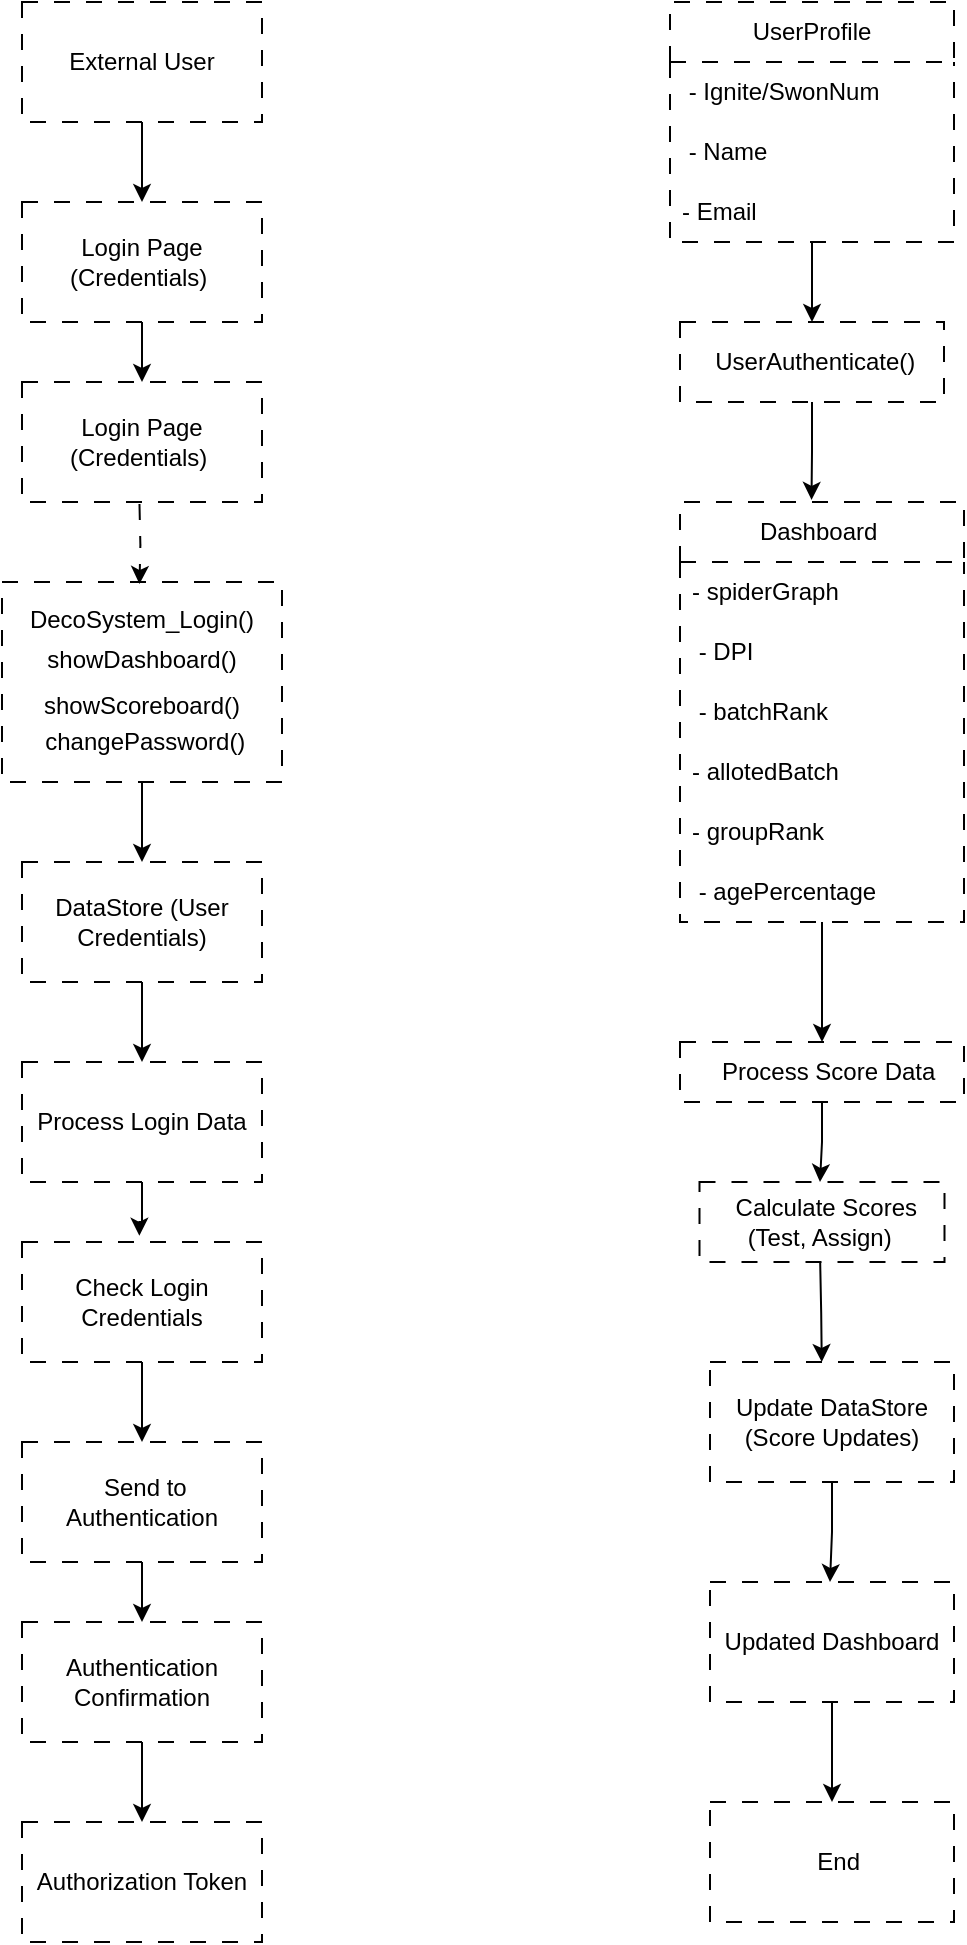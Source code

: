 <mxfile version="22.1.21" type="github">
  <diagram name="Page-1" id="AjSTAS1I5EC3uXCj3nYZ">
    <mxGraphModel dx="2200" dy="1216" grid="1" gridSize="10" guides="1" tooltips="1" connect="1" arrows="1" fold="1" page="1" pageScale="1" pageWidth="850" pageHeight="1100" math="0" shadow="0">
      <root>
        <mxCell id="0" />
        <mxCell id="1" parent="0" />
        <mxCell id="Ddk61Lo-YDBHrQUrNhqN-44" style="edgeStyle=orthogonalEdgeStyle;rounded=0;orthogonalLoop=1;jettySize=auto;html=1;entryX=0.5;entryY=0;entryDx=0;entryDy=0;" edge="1" parent="1" source="Ddk61Lo-YDBHrQUrNhqN-1" target="Ddk61Lo-YDBHrQUrNhqN-3">
          <mxGeometry relative="1" as="geometry" />
        </mxCell>
        <mxCell id="Ddk61Lo-YDBHrQUrNhqN-1" value="External User" style="rounded=0;whiteSpace=wrap;html=1;dashed=1;dashPattern=8 8;" vertex="1" parent="1">
          <mxGeometry x="198" y="40" width="120" height="60" as="geometry" />
        </mxCell>
        <mxCell id="Ddk61Lo-YDBHrQUrNhqN-57" style="edgeStyle=orthogonalEdgeStyle;rounded=0;orthogonalLoop=1;jettySize=auto;html=1;entryX=0.5;entryY=0;entryDx=0;entryDy=0;" edge="1" parent="1" source="Ddk61Lo-YDBHrQUrNhqN-3" target="Ddk61Lo-YDBHrQUrNhqN-4">
          <mxGeometry relative="1" as="geometry" />
        </mxCell>
        <mxCell id="Ddk61Lo-YDBHrQUrNhqN-3" value="Login Page (Credentials)&amp;nbsp; " style="rounded=0;whiteSpace=wrap;html=1;dashed=1;dashPattern=8 8;" vertex="1" parent="1">
          <mxGeometry x="198" y="140" width="120" height="60" as="geometry" />
        </mxCell>
        <mxCell id="Ddk61Lo-YDBHrQUrNhqN-4" value="Login Page (Credentials)&amp;nbsp; " style="rounded=0;whiteSpace=wrap;html=1;dashed=1;dashPattern=8 8;" vertex="1" parent="1">
          <mxGeometry x="198" y="230" width="120" height="60" as="geometry" />
        </mxCell>
        <mxCell id="Ddk61Lo-YDBHrQUrNhqN-50" style="edgeStyle=orthogonalEdgeStyle;rounded=0;orthogonalLoop=1;jettySize=auto;html=1;entryX=0.5;entryY=0;entryDx=0;entryDy=0;" edge="1" parent="1" source="Ddk61Lo-YDBHrQUrNhqN-6" target="Ddk61Lo-YDBHrQUrNhqN-7">
          <mxGeometry relative="1" as="geometry" />
        </mxCell>
        <mxCell id="Ddk61Lo-YDBHrQUrNhqN-6" value="&lt;div&gt;DecoSystem_Login()&lt;/div&gt;&lt;div style=&quot;line-height: 210%;&quot;&gt;showDashboard()&lt;br&gt;&lt;/div&gt;&lt;div style=&quot;line-height: 180%;&quot;&gt;showScoreboard()&lt;/div&gt;&lt;div style=&quot;line-height: 130%;&quot;&gt;&amp;nbsp;changePassword()&lt;br&gt;&lt;/div&gt;" style="rounded=0;whiteSpace=wrap;html=1;dashed=1;dashPattern=8 8;" vertex="1" parent="1">
          <mxGeometry x="188" y="330" width="140" height="100" as="geometry" />
        </mxCell>
        <mxCell id="Ddk61Lo-YDBHrQUrNhqN-51" style="edgeStyle=orthogonalEdgeStyle;rounded=0;orthogonalLoop=1;jettySize=auto;html=1;entryX=0.5;entryY=0;entryDx=0;entryDy=0;" edge="1" parent="1" source="Ddk61Lo-YDBHrQUrNhqN-7" target="Ddk61Lo-YDBHrQUrNhqN-8">
          <mxGeometry relative="1" as="geometry" />
        </mxCell>
        <mxCell id="Ddk61Lo-YDBHrQUrNhqN-7" value="DataStore (User Credentials)" style="rounded=0;whiteSpace=wrap;html=1;dashed=1;dashPattern=8 8;" vertex="1" parent="1">
          <mxGeometry x="198" y="470" width="120" height="60" as="geometry" />
        </mxCell>
        <mxCell id="Ddk61Lo-YDBHrQUrNhqN-8" value="Process Login Data" style="rounded=0;whiteSpace=wrap;html=1;dashed=1;dashPattern=8 8;" vertex="1" parent="1">
          <mxGeometry x="198" y="570" width="120" height="60" as="geometry" />
        </mxCell>
        <mxCell id="Ddk61Lo-YDBHrQUrNhqN-52" style="edgeStyle=orthogonalEdgeStyle;rounded=0;orthogonalLoop=1;jettySize=auto;html=1;entryX=0.5;entryY=0;entryDx=0;entryDy=0;" edge="1" parent="1" source="Ddk61Lo-YDBHrQUrNhqN-9" target="Ddk61Lo-YDBHrQUrNhqN-10">
          <mxGeometry relative="1" as="geometry" />
        </mxCell>
        <mxCell id="Ddk61Lo-YDBHrQUrNhqN-9" value="Check Login Credentials " style="rounded=0;whiteSpace=wrap;html=1;dashed=1;dashPattern=8 8;" vertex="1" parent="1">
          <mxGeometry x="198" y="660" width="120" height="60" as="geometry" />
        </mxCell>
        <mxCell id="Ddk61Lo-YDBHrQUrNhqN-53" style="edgeStyle=orthogonalEdgeStyle;rounded=0;orthogonalLoop=1;jettySize=auto;html=1;entryX=0.5;entryY=0;entryDx=0;entryDy=0;" edge="1" parent="1" source="Ddk61Lo-YDBHrQUrNhqN-10" target="Ddk61Lo-YDBHrQUrNhqN-11">
          <mxGeometry relative="1" as="geometry" />
        </mxCell>
        <mxCell id="Ddk61Lo-YDBHrQUrNhqN-10" value="&amp;nbsp;Send to Authentication " style="rounded=0;whiteSpace=wrap;html=1;dashed=1;dashPattern=8 8;" vertex="1" parent="1">
          <mxGeometry x="198" y="760" width="120" height="60" as="geometry" />
        </mxCell>
        <mxCell id="Ddk61Lo-YDBHrQUrNhqN-54" style="edgeStyle=orthogonalEdgeStyle;rounded=0;orthogonalLoop=1;jettySize=auto;html=1;entryX=0.5;entryY=0;entryDx=0;entryDy=0;" edge="1" parent="1" source="Ddk61Lo-YDBHrQUrNhqN-11" target="Ddk61Lo-YDBHrQUrNhqN-12">
          <mxGeometry relative="1" as="geometry" />
        </mxCell>
        <mxCell id="Ddk61Lo-YDBHrQUrNhqN-11" value="Authentication Confirmation  " style="rounded=0;whiteSpace=wrap;html=1;dashed=1;dashPattern=8 8;" vertex="1" parent="1">
          <mxGeometry x="198" y="850" width="120" height="60" as="geometry" />
        </mxCell>
        <mxCell id="Ddk61Lo-YDBHrQUrNhqN-12" value="Authorization Token" style="rounded=0;whiteSpace=wrap;html=1;dashed=1;dashPattern=8 8;" vertex="1" parent="1">
          <mxGeometry x="198" y="950" width="120" height="60" as="geometry" />
        </mxCell>
        <mxCell id="Ddk61Lo-YDBHrQUrNhqN-59" style="edgeStyle=orthogonalEdgeStyle;rounded=0;orthogonalLoop=1;jettySize=auto;html=1;entryX=0.5;entryY=0;entryDx=0;entryDy=0;" edge="1" parent="1" source="Ddk61Lo-YDBHrQUrNhqN-13" target="Ddk61Lo-YDBHrQUrNhqN-17">
          <mxGeometry relative="1" as="geometry" />
        </mxCell>
        <mxCell id="Ddk61Lo-YDBHrQUrNhqN-13" value="UserProfile " style="swimlane;fontStyle=0;childLayout=stackLayout;horizontal=1;startSize=30;horizontalStack=0;resizeParent=1;resizeParentMax=0;resizeLast=0;collapsible=1;marginBottom=0;whiteSpace=wrap;html=1;dashed=1;dashPattern=8 8;" vertex="1" parent="1">
          <mxGeometry x="522" y="40" width="142" height="120" as="geometry" />
        </mxCell>
        <mxCell id="Ddk61Lo-YDBHrQUrNhqN-14" value="&amp;nbsp;- Ignite/SwonNum " style="text;strokeColor=none;fillColor=none;align=left;verticalAlign=middle;spacingLeft=4;spacingRight=4;overflow=hidden;points=[[0,0.5],[1,0.5]];portConstraint=eastwest;rotatable=0;whiteSpace=wrap;html=1;" vertex="1" parent="Ddk61Lo-YDBHrQUrNhqN-13">
          <mxGeometry y="30" width="142" height="30" as="geometry" />
        </mxCell>
        <mxCell id="Ddk61Lo-YDBHrQUrNhqN-15" value="&amp;nbsp;- Name&amp;nbsp; " style="text;strokeColor=none;fillColor=none;align=left;verticalAlign=middle;spacingLeft=4;spacingRight=4;overflow=hidden;points=[[0,0.5],[1,0.5]];portConstraint=eastwest;rotatable=0;whiteSpace=wrap;html=1;" vertex="1" parent="Ddk61Lo-YDBHrQUrNhqN-13">
          <mxGeometry y="60" width="142" height="30" as="geometry" />
        </mxCell>
        <mxCell id="Ddk61Lo-YDBHrQUrNhqN-16" value="- Email&amp;nbsp; " style="text;strokeColor=none;fillColor=none;align=left;verticalAlign=middle;spacingLeft=4;spacingRight=4;overflow=hidden;points=[[0,0.5],[1,0.5]];portConstraint=eastwest;rotatable=0;whiteSpace=wrap;html=1;" vertex="1" parent="Ddk61Lo-YDBHrQUrNhqN-13">
          <mxGeometry y="90" width="142" height="30" as="geometry" />
        </mxCell>
        <mxCell id="Ddk61Lo-YDBHrQUrNhqN-17" value="&amp;nbsp;UserAuthenticate()" style="rounded=0;whiteSpace=wrap;html=1;dashed=1;dashPattern=8 8;" vertex="1" parent="1">
          <mxGeometry x="527" y="200" width="132" height="40" as="geometry" />
        </mxCell>
        <mxCell id="Ddk61Lo-YDBHrQUrNhqN-63" style="edgeStyle=orthogonalEdgeStyle;rounded=0;orthogonalLoop=1;jettySize=auto;html=1;entryX=0.5;entryY=0;entryDx=0;entryDy=0;" edge="1" parent="1" source="Ddk61Lo-YDBHrQUrNhqN-18" target="Ddk61Lo-YDBHrQUrNhqN-36">
          <mxGeometry relative="1" as="geometry" />
        </mxCell>
        <mxCell id="Ddk61Lo-YDBHrQUrNhqN-18" value="Dashboard&amp;nbsp; " style="swimlane;fontStyle=0;childLayout=stackLayout;horizontal=1;startSize=30;horizontalStack=0;resizeParent=1;resizeParentMax=0;resizeLast=0;collapsible=1;marginBottom=0;whiteSpace=wrap;html=1;dashed=1;dashPattern=8 8;" vertex="1" parent="1">
          <mxGeometry x="527" y="290" width="142" height="210" as="geometry" />
        </mxCell>
        <mxCell id="Ddk61Lo-YDBHrQUrNhqN-19" value="- spiderGraph" style="text;strokeColor=none;fillColor=none;align=left;verticalAlign=middle;spacingLeft=4;spacingRight=4;overflow=hidden;points=[[0,0.5],[1,0.5]];portConstraint=eastwest;rotatable=0;whiteSpace=wrap;html=1;" vertex="1" parent="Ddk61Lo-YDBHrQUrNhqN-18">
          <mxGeometry y="30" width="142" height="30" as="geometry" />
        </mxCell>
        <mxCell id="Ddk61Lo-YDBHrQUrNhqN-20" value="&amp;nbsp;- DPI&amp;nbsp;&amp;nbsp;&amp;nbsp; " style="text;strokeColor=none;fillColor=none;align=left;verticalAlign=middle;spacingLeft=4;spacingRight=4;overflow=hidden;points=[[0,0.5],[1,0.5]];portConstraint=eastwest;rotatable=0;whiteSpace=wrap;html=1;" vertex="1" parent="Ddk61Lo-YDBHrQUrNhqN-18">
          <mxGeometry y="60" width="142" height="30" as="geometry" />
        </mxCell>
        <mxCell id="Ddk61Lo-YDBHrQUrNhqN-21" value="&amp;nbsp;- batchRank&amp;nbsp; " style="text;strokeColor=none;fillColor=none;align=left;verticalAlign=middle;spacingLeft=4;spacingRight=4;overflow=hidden;points=[[0,0.5],[1,0.5]];portConstraint=eastwest;rotatable=0;whiteSpace=wrap;html=1;" vertex="1" parent="Ddk61Lo-YDBHrQUrNhqN-18">
          <mxGeometry y="90" width="142" height="30" as="geometry" />
        </mxCell>
        <mxCell id="Ddk61Lo-YDBHrQUrNhqN-34" value="- allotedBatch " style="text;strokeColor=none;fillColor=none;align=left;verticalAlign=middle;spacingLeft=4;spacingRight=4;overflow=hidden;points=[[0,0.5],[1,0.5]];portConstraint=eastwest;rotatable=0;whiteSpace=wrap;html=1;" vertex="1" parent="Ddk61Lo-YDBHrQUrNhqN-18">
          <mxGeometry y="120" width="142" height="30" as="geometry" />
        </mxCell>
        <mxCell id="Ddk61Lo-YDBHrQUrNhqN-33" value="- groupRank" style="text;strokeColor=none;fillColor=none;align=left;verticalAlign=middle;spacingLeft=4;spacingRight=4;overflow=hidden;points=[[0,0.5],[1,0.5]];portConstraint=eastwest;rotatable=0;whiteSpace=wrap;html=1;" vertex="1" parent="Ddk61Lo-YDBHrQUrNhqN-18">
          <mxGeometry y="150" width="142" height="30" as="geometry" />
        </mxCell>
        <mxCell id="Ddk61Lo-YDBHrQUrNhqN-35" value="&amp;nbsp;- agePercentage&amp;nbsp; " style="text;strokeColor=none;fillColor=none;align=left;verticalAlign=middle;spacingLeft=4;spacingRight=4;overflow=hidden;points=[[0,0.5],[1,0.5]];portConstraint=eastwest;rotatable=0;whiteSpace=wrap;html=1;" vertex="1" parent="Ddk61Lo-YDBHrQUrNhqN-18">
          <mxGeometry y="180" width="142" height="30" as="geometry" />
        </mxCell>
        <mxCell id="Ddk61Lo-YDBHrQUrNhqN-65" style="edgeStyle=orthogonalEdgeStyle;rounded=0;orthogonalLoop=1;jettySize=auto;html=1;entryX=0.5;entryY=0;entryDx=0;entryDy=0;" edge="1" parent="1" source="Ddk61Lo-YDBHrQUrNhqN-36">
          <mxGeometry relative="1" as="geometry">
            <mxPoint x="597" y="630" as="targetPoint" />
          </mxGeometry>
        </mxCell>
        <mxCell id="Ddk61Lo-YDBHrQUrNhqN-36" value="&amp;nbsp; Process Score Data " style="rounded=0;whiteSpace=wrap;html=1;dashed=1;dashPattern=8 8;" vertex="1" parent="1">
          <mxGeometry x="527" y="560" width="142" height="30" as="geometry" />
        </mxCell>
        <mxCell id="Ddk61Lo-YDBHrQUrNhqN-38" value="&amp;nbsp;Calculate Scores (Test, Assign)&amp;nbsp; " style="rounded=0;whiteSpace=wrap;html=1;dashed=1;dashPattern=8 8;" vertex="1" parent="1">
          <mxGeometry x="536.75" y="630" width="122.5" height="40" as="geometry" />
        </mxCell>
        <mxCell id="Ddk61Lo-YDBHrQUrNhqN-67" style="edgeStyle=orthogonalEdgeStyle;rounded=0;orthogonalLoop=1;jettySize=auto;html=1;" edge="1" parent="1" source="Ddk61Lo-YDBHrQUrNhqN-39">
          <mxGeometry relative="1" as="geometry">
            <mxPoint x="602" y="830" as="targetPoint" />
          </mxGeometry>
        </mxCell>
        <mxCell id="Ddk61Lo-YDBHrQUrNhqN-39" value="Update DataStore (Score Updates)" style="rounded=0;whiteSpace=wrap;html=1;dashed=1;dashPattern=8 8;" vertex="1" parent="1">
          <mxGeometry x="542" y="720" width="122" height="60" as="geometry" />
        </mxCell>
        <mxCell id="Ddk61Lo-YDBHrQUrNhqN-68" style="edgeStyle=orthogonalEdgeStyle;rounded=0;orthogonalLoop=1;jettySize=auto;html=1;entryX=0.5;entryY=0;entryDx=0;entryDy=0;" edge="1" parent="1" source="Ddk61Lo-YDBHrQUrNhqN-41" target="Ddk61Lo-YDBHrQUrNhqN-42">
          <mxGeometry relative="1" as="geometry" />
        </mxCell>
        <mxCell id="Ddk61Lo-YDBHrQUrNhqN-41" value="&amp;nbsp;Updated Dashboard&amp;nbsp; " style="rounded=0;whiteSpace=wrap;html=1;dashed=1;dashPattern=8 8;" vertex="1" parent="1">
          <mxGeometry x="542" y="830" width="122" height="60" as="geometry" />
        </mxCell>
        <mxCell id="Ddk61Lo-YDBHrQUrNhqN-42" value="&amp;nbsp;&amp;nbsp;&amp;nbsp;&amp;nbsp;&amp;nbsp; End&amp;nbsp;&amp;nbsp;&amp;nbsp;&amp;nbsp; " style="rounded=0;whiteSpace=wrap;html=1;dashed=1;dashPattern=8 8;" vertex="1" parent="1">
          <mxGeometry x="542" y="940" width="122" height="60" as="geometry" />
        </mxCell>
        <mxCell id="Ddk61Lo-YDBHrQUrNhqN-49" style="edgeStyle=orthogonalEdgeStyle;rounded=0;orthogonalLoop=1;jettySize=auto;html=1;entryX=0.5;entryY=0;entryDx=0;entryDy=0;dashed=1;dashPattern=8 8;" edge="1" parent="1">
          <mxGeometry relative="1" as="geometry">
            <mxPoint x="256.74" y="291" as="sourcePoint" />
            <mxPoint x="256.74" y="331" as="targetPoint" />
          </mxGeometry>
        </mxCell>
        <mxCell id="Ddk61Lo-YDBHrQUrNhqN-58" style="edgeStyle=orthogonalEdgeStyle;rounded=0;orthogonalLoop=1;jettySize=auto;html=1;entryX=0.489;entryY=-0.052;entryDx=0;entryDy=0;entryPerimeter=0;" edge="1" parent="1" source="Ddk61Lo-YDBHrQUrNhqN-8" target="Ddk61Lo-YDBHrQUrNhqN-9">
          <mxGeometry relative="1" as="geometry" />
        </mxCell>
        <mxCell id="Ddk61Lo-YDBHrQUrNhqN-62" style="edgeStyle=orthogonalEdgeStyle;rounded=0;orthogonalLoop=1;jettySize=auto;html=1;entryX=0.463;entryY=-0.005;entryDx=0;entryDy=0;entryPerimeter=0;" edge="1" parent="1" source="Ddk61Lo-YDBHrQUrNhqN-17" target="Ddk61Lo-YDBHrQUrNhqN-18">
          <mxGeometry relative="1" as="geometry" />
        </mxCell>
        <mxCell id="Ddk61Lo-YDBHrQUrNhqN-66" style="edgeStyle=orthogonalEdgeStyle;rounded=0;orthogonalLoop=1;jettySize=auto;html=1;entryX=0.458;entryY=0;entryDx=0;entryDy=0;entryPerimeter=0;" edge="1" parent="1" target="Ddk61Lo-YDBHrQUrNhqN-39">
          <mxGeometry relative="1" as="geometry">
            <mxPoint x="597.091" y="670.0" as="sourcePoint" />
          </mxGeometry>
        </mxCell>
      </root>
    </mxGraphModel>
  </diagram>
</mxfile>
